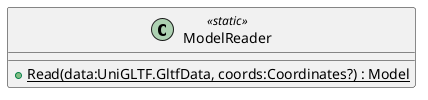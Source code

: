 @startuml
class ModelReader <<static>> {
    + {static} Read(data:UniGLTF.GltfData, coords:Coordinates?) : Model
}
@enduml
